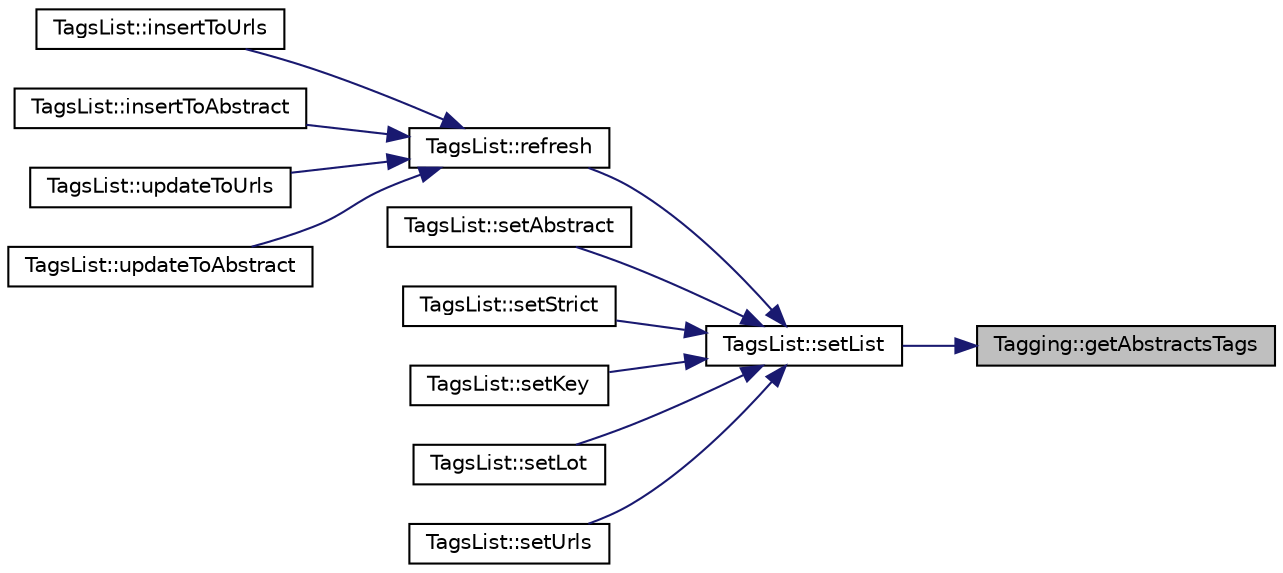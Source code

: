 digraph "Tagging::getAbstractsTags"
{
 // INTERACTIVE_SVG=YES
 // LATEX_PDF_SIZE
  edge [fontname="Helvetica",fontsize="10",labelfontname="Helvetica",labelfontsize="10"];
  node [fontname="Helvetica",fontsize="10",shape=record];
  rankdir="RL";
  Node75 [label="Tagging::getAbstractsTags",height=0.2,width=0.4,color="black", fillcolor="grey75", style="filled", fontcolor="black",tooltip=" "];
  Node75 -> Node76 [dir="back",color="midnightblue",fontsize="10",style="solid",fontname="Helvetica"];
  Node76 [label="TagsList::setList",height=0.2,width=0.4,color="black", fillcolor="white", style="filled",URL="$class_tags_list.html#a13fb8edfb92eeb1bebd48c38575ec6d7",tooltip=" "];
  Node76 -> Node77 [dir="back",color="midnightblue",fontsize="10",style="solid",fontname="Helvetica"];
  Node77 [label="TagsList::refresh",height=0.2,width=0.4,color="black", fillcolor="white", style="filled",URL="$class_tags_list.html#ae1bcd8b8d4d6fe1e60f309e89b7cccec",tooltip=" "];
  Node77 -> Node78 [dir="back",color="midnightblue",fontsize="10",style="solid",fontname="Helvetica"];
  Node78 [label="TagsList::insertToUrls",height=0.2,width=0.4,color="black", fillcolor="white", style="filled",URL="$class_tags_list.html#ad04fdc7148242bae5e00b617132431c0",tooltip=" "];
  Node77 -> Node79 [dir="back",color="midnightblue",fontsize="10",style="solid",fontname="Helvetica"];
  Node79 [label="TagsList::insertToAbstract",height=0.2,width=0.4,color="black", fillcolor="white", style="filled",URL="$class_tags_list.html#ae847c6c275a84caeb5d4934a27cf2cbc",tooltip=" "];
  Node77 -> Node80 [dir="back",color="midnightblue",fontsize="10",style="solid",fontname="Helvetica"];
  Node80 [label="TagsList::updateToUrls",height=0.2,width=0.4,color="black", fillcolor="white", style="filled",URL="$class_tags_list.html#a2cabbc71124d6c58a033076ad2c27181",tooltip=" "];
  Node77 -> Node81 [dir="back",color="midnightblue",fontsize="10",style="solid",fontname="Helvetica"];
  Node81 [label="TagsList::updateToAbstract",height=0.2,width=0.4,color="black", fillcolor="white", style="filled",URL="$class_tags_list.html#a8a9246dd7a10fe7e3f36b0ee40b4dba9",tooltip=" "];
  Node76 -> Node82 [dir="back",color="midnightblue",fontsize="10",style="solid",fontname="Helvetica"];
  Node82 [label="TagsList::setAbstract",height=0.2,width=0.4,color="black", fillcolor="white", style="filled",URL="$class_tags_list.html#ad3c7d8bb39b9fd0d02fabe95568b5ec0",tooltip=" "];
  Node76 -> Node83 [dir="back",color="midnightblue",fontsize="10",style="solid",fontname="Helvetica"];
  Node83 [label="TagsList::setStrict",height=0.2,width=0.4,color="black", fillcolor="white", style="filled",URL="$class_tags_list.html#a6cacad504fc61698a1ea026d68e00db4",tooltip=" "];
  Node76 -> Node84 [dir="back",color="midnightblue",fontsize="10",style="solid",fontname="Helvetica"];
  Node84 [label="TagsList::setKey",height=0.2,width=0.4,color="black", fillcolor="white", style="filled",URL="$class_tags_list.html#a78ac76b0754116a3e00900069d7d1a66",tooltip=" "];
  Node76 -> Node85 [dir="back",color="midnightblue",fontsize="10",style="solid",fontname="Helvetica"];
  Node85 [label="TagsList::setLot",height=0.2,width=0.4,color="black", fillcolor="white", style="filled",URL="$class_tags_list.html#a2cc5779e90d3e658ff564ba2e81c3c00",tooltip=" "];
  Node76 -> Node86 [dir="back",color="midnightblue",fontsize="10",style="solid",fontname="Helvetica"];
  Node86 [label="TagsList::setUrls",height=0.2,width=0.4,color="black", fillcolor="white", style="filled",URL="$class_tags_list.html#a6b9df60a83b5b948e8409c58f31f9d2a",tooltip=" "];
}
